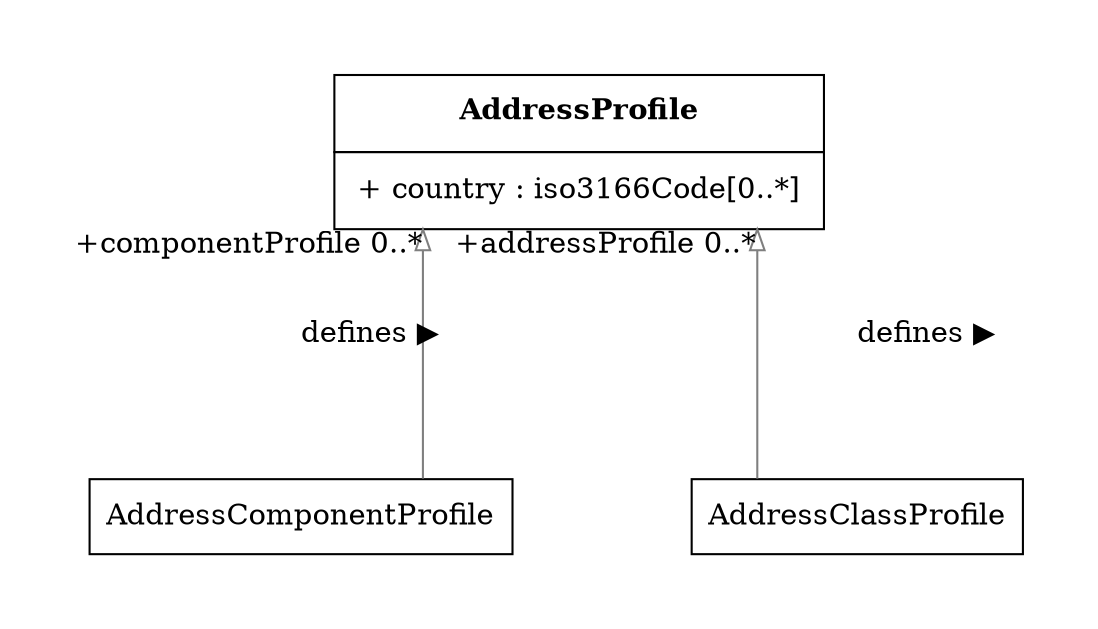 digraph G {
  graph [splines="ortho" pad=0.5 ranksep="1.2.equally" nodesep="1.2.equally"]
  edge [color="gray50"]
  node [shape="box"]

  AddressProfile [shape="plain" label=<
    <TABLE BORDER="0" CELLBORDER="1" CELLSPACING="0" CELLPADDING="10">
    <TR>
    <TD><B>AddressProfile</B></TD>
  </TR>
  
  <TR>
    <TD>
          <TABLE BORDER="0" CELLPADDING="0" CELLSPACING="0">
            <TR><TD ALIGN="LEFT">+ country : iso3166Code&#91;0..*&#93;</TD></TR>
          </TABLE>
        </TD>
  </TR>
  
  </TABLE>
  >]

  AddressProfile -> AddressComponentProfile [dir="back" label="defines ▶" arrowtail="onormal" arrowhead="odiamond" taillabel="+componentProfile 0..*"]
  AddressProfile -> AddressClassProfile [dir="back" label="defines ▶" arrowtail="onormal" arrowhead="odiamond" taillabel="+addressProfile 0..*"]
}
